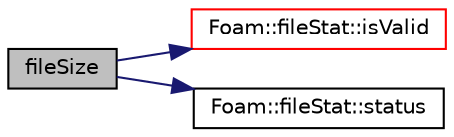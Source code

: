 digraph "fileSize"
{
  bgcolor="transparent";
  edge [fontname="Helvetica",fontsize="10",labelfontname="Helvetica",labelfontsize="10"];
  node [fontname="Helvetica",fontsize="10",shape=record];
  rankdir="LR";
  Node1 [label="fileSize",height=0.2,width=0.4,color="black", fillcolor="grey75", style="filled", fontcolor="black"];
  Node1 -> Node2 [color="midnightblue",fontsize="10",style="solid",fontname="Helvetica"];
  Node2 [label="Foam::fileStat::isValid",height=0.2,width=0.4,color="red",URL="$a00793.html#aac1b70a2ed67ead038c4d3f5ac4d8a81",tooltip="Did constructor fail. "];
  Node1 -> Node3 [color="midnightblue",fontsize="10",style="solid",fontname="Helvetica"];
  Node3 [label="Foam::fileStat::status",height=0.2,width=0.4,color="black",URL="$a00793.html#a04ac7a2a82b76957b9aad4dbcae562c1",tooltip="Raw status. "];
}
